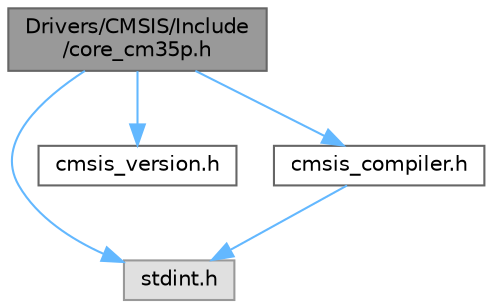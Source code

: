digraph "Drivers/CMSIS/Include/core_cm35p.h"
{
 // LATEX_PDF_SIZE
  bgcolor="transparent";
  edge [fontname=Helvetica,fontsize=10,labelfontname=Helvetica,labelfontsize=10];
  node [fontname=Helvetica,fontsize=10,shape=box,height=0.2,width=0.4];
  Node1 [id="Node000001",label="Drivers/CMSIS/Include\l/core_cm35p.h",height=0.2,width=0.4,color="gray40", fillcolor="grey60", style="filled", fontcolor="black",tooltip="CMSIS Cortex-M35P Core Peripheral Access Layer Header File."];
  Node1 -> Node2 [id="edge1_Node000001_Node000002",color="steelblue1",style="solid",tooltip=" "];
  Node2 [id="Node000002",label="stdint.h",height=0.2,width=0.4,color="grey60", fillcolor="#E0E0E0", style="filled",tooltip=" "];
  Node1 -> Node3 [id="edge2_Node000001_Node000003",color="steelblue1",style="solid",tooltip=" "];
  Node3 [id="Node000003",label="cmsis_version.h",height=0.2,width=0.4,color="grey40", fillcolor="white", style="filled",URL="$cmsis__version_8h.html",tooltip="CMSIS Core(M) Version definitions."];
  Node1 -> Node4 [id="edge3_Node000001_Node000004",color="steelblue1",style="solid",tooltip=" "];
  Node4 [id="Node000004",label="cmsis_compiler.h",height=0.2,width=0.4,color="grey40", fillcolor="white", style="filled",URL="$cmsis__compiler_8h.html",tooltip="CMSIS compiler generic header file."];
  Node4 -> Node2 [id="edge4_Node000004_Node000002",color="steelblue1",style="solid",tooltip=" "];
}
